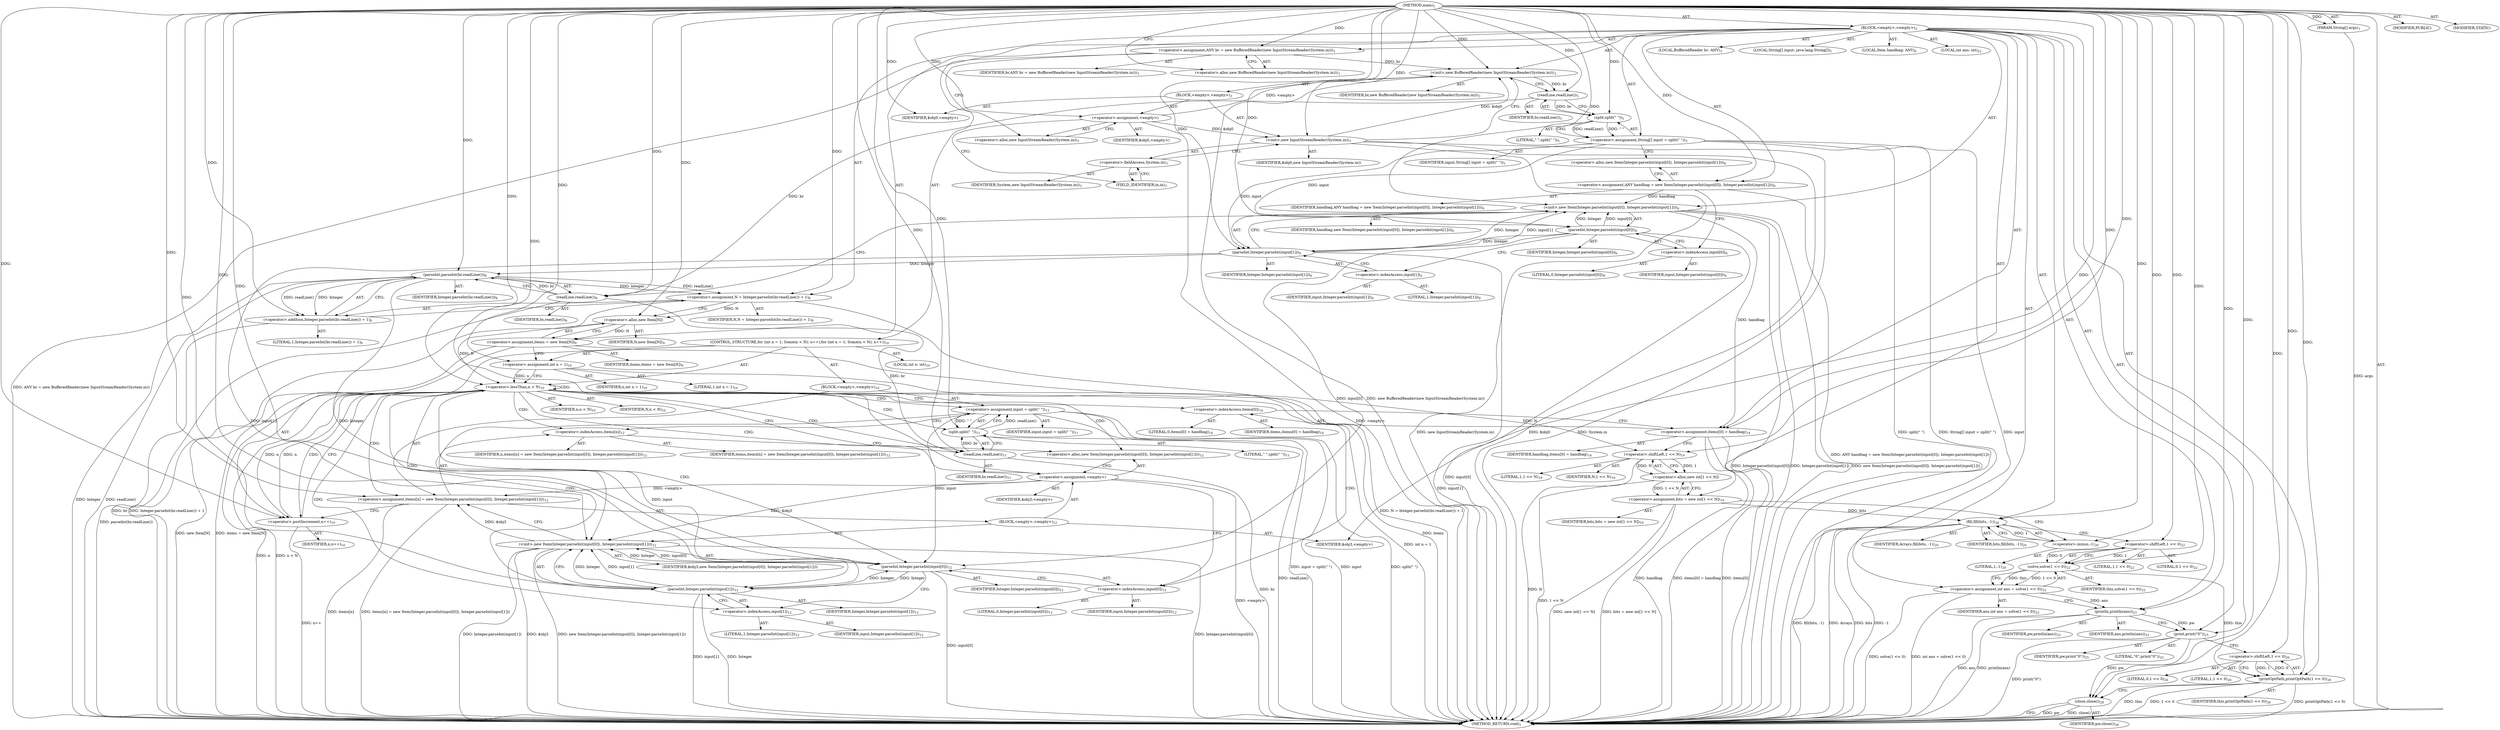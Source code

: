 digraph "main" {  
"21" [label = <(METHOD,main)<SUB>1</SUB>> ]
"22" [label = <(PARAM,String[] args)<SUB>1</SUB>> ]
"23" [label = <(BLOCK,&lt;empty&gt;,&lt;empty&gt;)<SUB>2</SUB>> ]
"4" [label = <(LOCAL,BufferedReader br: ANY)<SUB>3</SUB>> ]
"24" [label = <(&lt;operator&gt;.assignment,ANY br = new BufferedReader(new InputStreamReader(System.in)))<SUB>3</SUB>> ]
"25" [label = <(IDENTIFIER,br,ANY br = new BufferedReader(new InputStreamReader(System.in)))<SUB>3</SUB>> ]
"26" [label = <(&lt;operator&gt;.alloc,new BufferedReader(new InputStreamReader(System.in)))<SUB>3</SUB>> ]
"27" [label = <(&lt;init&gt;,new BufferedReader(new InputStreamReader(System.in)))<SUB>3</SUB>> ]
"3" [label = <(IDENTIFIER,br,new BufferedReader(new InputStreamReader(System.in)))<SUB>3</SUB>> ]
"28" [label = <(BLOCK,&lt;empty&gt;,&lt;empty&gt;)<SUB>3</SUB>> ]
"29" [label = <(&lt;operator&gt;.assignment,&lt;empty&gt;)> ]
"30" [label = <(IDENTIFIER,$obj0,&lt;empty&gt;)> ]
"31" [label = <(&lt;operator&gt;.alloc,new InputStreamReader(System.in))<SUB>3</SUB>> ]
"32" [label = <(&lt;init&gt;,new InputStreamReader(System.in))<SUB>3</SUB>> ]
"33" [label = <(IDENTIFIER,$obj0,new InputStreamReader(System.in))> ]
"34" [label = <(&lt;operator&gt;.fieldAccess,System.in)<SUB>3</SUB>> ]
"35" [label = <(IDENTIFIER,System,new InputStreamReader(System.in))<SUB>3</SUB>> ]
"36" [label = <(FIELD_IDENTIFIER,in,in)<SUB>3</SUB>> ]
"37" [label = <(IDENTIFIER,$obj0,&lt;empty&gt;)> ]
"38" [label = <(LOCAL,String[] input: java.lang.String[])<SUB>5</SUB>> ]
"39" [label = <(&lt;operator&gt;.assignment,String[] input = split(&quot; &quot;))<SUB>5</SUB>> ]
"40" [label = <(IDENTIFIER,input,String[] input = split(&quot; &quot;))<SUB>5</SUB>> ]
"41" [label = <(split,split(&quot; &quot;))<SUB>5</SUB>> ]
"42" [label = <(readLine,readLine())<SUB>5</SUB>> ]
"43" [label = <(IDENTIFIER,br,readLine())<SUB>5</SUB>> ]
"44" [label = <(LITERAL,&quot; &quot;,split(&quot; &quot;))<SUB>5</SUB>> ]
"6" [label = <(LOCAL,Item handbag: ANY)<SUB>6</SUB>> ]
"45" [label = <(&lt;operator&gt;.assignment,ANY handbag = new Item(Integer.parseInt(input[0]), Integer.parseInt(input[1])))<SUB>6</SUB>> ]
"46" [label = <(IDENTIFIER,handbag,ANY handbag = new Item(Integer.parseInt(input[0]), Integer.parseInt(input[1])))<SUB>6</SUB>> ]
"47" [label = <(&lt;operator&gt;.alloc,new Item(Integer.parseInt(input[0]), Integer.parseInt(input[1])))<SUB>6</SUB>> ]
"48" [label = <(&lt;init&gt;,new Item(Integer.parseInt(input[0]), Integer.parseInt(input[1])))<SUB>6</SUB>> ]
"5" [label = <(IDENTIFIER,handbag,new Item(Integer.parseInt(input[0]), Integer.parseInt(input[1])))<SUB>6</SUB>> ]
"49" [label = <(parseInt,Integer.parseInt(input[0]))<SUB>6</SUB>> ]
"50" [label = <(IDENTIFIER,Integer,Integer.parseInt(input[0]))<SUB>6</SUB>> ]
"51" [label = <(&lt;operator&gt;.indexAccess,input[0])<SUB>6</SUB>> ]
"52" [label = <(IDENTIFIER,input,Integer.parseInt(input[0]))<SUB>6</SUB>> ]
"53" [label = <(LITERAL,0,Integer.parseInt(input[0]))<SUB>6</SUB>> ]
"54" [label = <(parseInt,Integer.parseInt(input[1]))<SUB>6</SUB>> ]
"55" [label = <(IDENTIFIER,Integer,Integer.parseInt(input[1]))<SUB>6</SUB>> ]
"56" [label = <(&lt;operator&gt;.indexAccess,input[1])<SUB>6</SUB>> ]
"57" [label = <(IDENTIFIER,input,Integer.parseInt(input[1]))<SUB>6</SUB>> ]
"58" [label = <(LITERAL,1,Integer.parseInt(input[1]))<SUB>6</SUB>> ]
"59" [label = <(&lt;operator&gt;.assignment,N = Integer.parseInt(br.readLine()) + 1)<SUB>8</SUB>> ]
"60" [label = <(IDENTIFIER,N,N = Integer.parseInt(br.readLine()) + 1)<SUB>8</SUB>> ]
"61" [label = <(&lt;operator&gt;.addition,Integer.parseInt(br.readLine()) + 1)<SUB>8</SUB>> ]
"62" [label = <(parseInt,parseInt(br.readLine()))<SUB>8</SUB>> ]
"63" [label = <(IDENTIFIER,Integer,parseInt(br.readLine()))<SUB>8</SUB>> ]
"64" [label = <(readLine,readLine())<SUB>8</SUB>> ]
"65" [label = <(IDENTIFIER,br,readLine())<SUB>8</SUB>> ]
"66" [label = <(LITERAL,1,Integer.parseInt(br.readLine()) + 1)<SUB>8</SUB>> ]
"67" [label = <(&lt;operator&gt;.assignment,items = new Item[N])<SUB>9</SUB>> ]
"68" [label = <(IDENTIFIER,items,items = new Item[N])<SUB>9</SUB>> ]
"69" [label = <(&lt;operator&gt;.alloc,new Item[N])> ]
"70" [label = <(IDENTIFIER,N,new Item[N])<SUB>9</SUB>> ]
"71" [label = <(CONTROL_STRUCTURE,for (int n = 1; Some(n &lt; N); n++),for (int n = 1; Some(n &lt; N); n++))<SUB>10</SUB>> ]
"72" [label = <(LOCAL,int n: int)<SUB>10</SUB>> ]
"73" [label = <(&lt;operator&gt;.assignment,int n = 1)<SUB>10</SUB>> ]
"74" [label = <(IDENTIFIER,n,int n = 1)<SUB>10</SUB>> ]
"75" [label = <(LITERAL,1,int n = 1)<SUB>10</SUB>> ]
"76" [label = <(&lt;operator&gt;.lessThan,n &lt; N)<SUB>10</SUB>> ]
"77" [label = <(IDENTIFIER,n,n &lt; N)<SUB>10</SUB>> ]
"78" [label = <(IDENTIFIER,N,n &lt; N)<SUB>10</SUB>> ]
"79" [label = <(&lt;operator&gt;.postIncrement,n++)<SUB>10</SUB>> ]
"80" [label = <(IDENTIFIER,n,n++)<SUB>10</SUB>> ]
"81" [label = <(BLOCK,&lt;empty&gt;,&lt;empty&gt;)<SUB>10</SUB>> ]
"82" [label = <(&lt;operator&gt;.assignment,input = split(&quot; &quot;))<SUB>11</SUB>> ]
"83" [label = <(IDENTIFIER,input,input = split(&quot; &quot;))<SUB>11</SUB>> ]
"84" [label = <(split,split(&quot; &quot;))<SUB>11</SUB>> ]
"85" [label = <(readLine,readLine())<SUB>11</SUB>> ]
"86" [label = <(IDENTIFIER,br,readLine())<SUB>11</SUB>> ]
"87" [label = <(LITERAL,&quot; &quot;,split(&quot; &quot;))<SUB>11</SUB>> ]
"88" [label = <(&lt;operator&gt;.assignment,items[n] = new Item(Integer.parseInt(input[0]), Integer.parseInt(input[1])))<SUB>12</SUB>> ]
"89" [label = <(&lt;operator&gt;.indexAccess,items[n])<SUB>12</SUB>> ]
"90" [label = <(IDENTIFIER,items,items[n] = new Item(Integer.parseInt(input[0]), Integer.parseInt(input[1])))<SUB>12</SUB>> ]
"91" [label = <(IDENTIFIER,n,items[n] = new Item(Integer.parseInt(input[0]), Integer.parseInt(input[1])))<SUB>12</SUB>> ]
"92" [label = <(BLOCK,&lt;empty&gt;,&lt;empty&gt;)<SUB>12</SUB>> ]
"93" [label = <(&lt;operator&gt;.assignment,&lt;empty&gt;)> ]
"94" [label = <(IDENTIFIER,$obj3,&lt;empty&gt;)> ]
"95" [label = <(&lt;operator&gt;.alloc,new Item(Integer.parseInt(input[0]), Integer.parseInt(input[1])))<SUB>12</SUB>> ]
"96" [label = <(&lt;init&gt;,new Item(Integer.parseInt(input[0]), Integer.parseInt(input[1])))<SUB>12</SUB>> ]
"97" [label = <(IDENTIFIER,$obj3,new Item(Integer.parseInt(input[0]), Integer.parseInt(input[1])))> ]
"98" [label = <(parseInt,Integer.parseInt(input[0]))<SUB>12</SUB>> ]
"99" [label = <(IDENTIFIER,Integer,Integer.parseInt(input[0]))<SUB>12</SUB>> ]
"100" [label = <(&lt;operator&gt;.indexAccess,input[0])<SUB>12</SUB>> ]
"101" [label = <(IDENTIFIER,input,Integer.parseInt(input[0]))<SUB>12</SUB>> ]
"102" [label = <(LITERAL,0,Integer.parseInt(input[0]))<SUB>12</SUB>> ]
"103" [label = <(parseInt,Integer.parseInt(input[1]))<SUB>12</SUB>> ]
"104" [label = <(IDENTIFIER,Integer,Integer.parseInt(input[1]))<SUB>12</SUB>> ]
"105" [label = <(&lt;operator&gt;.indexAccess,input[1])<SUB>12</SUB>> ]
"106" [label = <(IDENTIFIER,input,Integer.parseInt(input[1]))<SUB>12</SUB>> ]
"107" [label = <(LITERAL,1,Integer.parseInt(input[1]))<SUB>12</SUB>> ]
"108" [label = <(IDENTIFIER,$obj3,&lt;empty&gt;)> ]
"109" [label = <(&lt;operator&gt;.assignment,items[0] = handbag)<SUB>14</SUB>> ]
"110" [label = <(&lt;operator&gt;.indexAccess,items[0])<SUB>14</SUB>> ]
"111" [label = <(IDENTIFIER,items,items[0] = handbag)<SUB>14</SUB>> ]
"112" [label = <(LITERAL,0,items[0] = handbag)<SUB>14</SUB>> ]
"113" [label = <(IDENTIFIER,handbag,items[0] = handbag)<SUB>14</SUB>> ]
"114" [label = <(&lt;operator&gt;.assignment,bits = new int[1 &lt;&lt; N])<SUB>19</SUB>> ]
"115" [label = <(IDENTIFIER,bits,bits = new int[1 &lt;&lt; N])<SUB>19</SUB>> ]
"116" [label = <(&lt;operator&gt;.alloc,new int[1 &lt;&lt; N])> ]
"117" [label = <(&lt;operator&gt;.shiftLeft,1 &lt;&lt; N)<SUB>19</SUB>> ]
"118" [label = <(LITERAL,1,1 &lt;&lt; N)<SUB>19</SUB>> ]
"119" [label = <(IDENTIFIER,N,1 &lt;&lt; N)<SUB>19</SUB>> ]
"120" [label = <(fill,fill(bits, -1))<SUB>20</SUB>> ]
"121" [label = <(IDENTIFIER,Arrays,fill(bits, -1))<SUB>20</SUB>> ]
"122" [label = <(IDENTIFIER,bits,fill(bits, -1))<SUB>20</SUB>> ]
"123" [label = <(&lt;operator&gt;.minus,-1)<SUB>20</SUB>> ]
"124" [label = <(LITERAL,1,-1)<SUB>20</SUB>> ]
"125" [label = <(LOCAL,int ans: int)<SUB>22</SUB>> ]
"126" [label = <(&lt;operator&gt;.assignment,int ans = solve(1 &lt;&lt; 0))<SUB>22</SUB>> ]
"127" [label = <(IDENTIFIER,ans,int ans = solve(1 &lt;&lt; 0))<SUB>22</SUB>> ]
"128" [label = <(solve,solve(1 &lt;&lt; 0))<SUB>22</SUB>> ]
"129" [label = <(IDENTIFIER,this,solve(1 &lt;&lt; 0))<SUB>22</SUB>> ]
"130" [label = <(&lt;operator&gt;.shiftLeft,1 &lt;&lt; 0)<SUB>22</SUB>> ]
"131" [label = <(LITERAL,1,1 &lt;&lt; 0)<SUB>22</SUB>> ]
"132" [label = <(LITERAL,0,1 &lt;&lt; 0)<SUB>22</SUB>> ]
"133" [label = <(println,println(ans))<SUB>23</SUB>> ]
"134" [label = <(IDENTIFIER,pw,println(ans))<SUB>23</SUB>> ]
"135" [label = <(IDENTIFIER,ans,println(ans))<SUB>23</SUB>> ]
"136" [label = <(print,print(&quot;0&quot;))<SUB>25</SUB>> ]
"137" [label = <(IDENTIFIER,pw,print(&quot;0&quot;))<SUB>25</SUB>> ]
"138" [label = <(LITERAL,&quot;0&quot;,print(&quot;0&quot;))<SUB>25</SUB>> ]
"139" [label = <(printOptPath,printOptPath(1 &lt;&lt; 0))<SUB>26</SUB>> ]
"140" [label = <(IDENTIFIER,this,printOptPath(1 &lt;&lt; 0))<SUB>26</SUB>> ]
"141" [label = <(&lt;operator&gt;.shiftLeft,1 &lt;&lt; 0)<SUB>26</SUB>> ]
"142" [label = <(LITERAL,1,1 &lt;&lt; 0)<SUB>26</SUB>> ]
"143" [label = <(LITERAL,0,1 &lt;&lt; 0)<SUB>26</SUB>> ]
"144" [label = <(close,close())<SUB>28</SUB>> ]
"145" [label = <(IDENTIFIER,pw,close())<SUB>28</SUB>> ]
"146" [label = <(MODIFIER,PUBLIC)> ]
"147" [label = <(MODIFIER,STATIC)> ]
"148" [label = <(METHOD_RETURN,void)<SUB>1</SUB>> ]
  "21" -> "22"  [ label = "AST: "] 
  "21" -> "23"  [ label = "AST: "] 
  "21" -> "146"  [ label = "AST: "] 
  "21" -> "147"  [ label = "AST: "] 
  "21" -> "148"  [ label = "AST: "] 
  "23" -> "4"  [ label = "AST: "] 
  "23" -> "24"  [ label = "AST: "] 
  "23" -> "27"  [ label = "AST: "] 
  "23" -> "38"  [ label = "AST: "] 
  "23" -> "39"  [ label = "AST: "] 
  "23" -> "6"  [ label = "AST: "] 
  "23" -> "45"  [ label = "AST: "] 
  "23" -> "48"  [ label = "AST: "] 
  "23" -> "59"  [ label = "AST: "] 
  "23" -> "67"  [ label = "AST: "] 
  "23" -> "71"  [ label = "AST: "] 
  "23" -> "109"  [ label = "AST: "] 
  "23" -> "114"  [ label = "AST: "] 
  "23" -> "120"  [ label = "AST: "] 
  "23" -> "125"  [ label = "AST: "] 
  "23" -> "126"  [ label = "AST: "] 
  "23" -> "133"  [ label = "AST: "] 
  "23" -> "136"  [ label = "AST: "] 
  "23" -> "139"  [ label = "AST: "] 
  "23" -> "144"  [ label = "AST: "] 
  "24" -> "25"  [ label = "AST: "] 
  "24" -> "26"  [ label = "AST: "] 
  "27" -> "3"  [ label = "AST: "] 
  "27" -> "28"  [ label = "AST: "] 
  "28" -> "29"  [ label = "AST: "] 
  "28" -> "32"  [ label = "AST: "] 
  "28" -> "37"  [ label = "AST: "] 
  "29" -> "30"  [ label = "AST: "] 
  "29" -> "31"  [ label = "AST: "] 
  "32" -> "33"  [ label = "AST: "] 
  "32" -> "34"  [ label = "AST: "] 
  "34" -> "35"  [ label = "AST: "] 
  "34" -> "36"  [ label = "AST: "] 
  "39" -> "40"  [ label = "AST: "] 
  "39" -> "41"  [ label = "AST: "] 
  "41" -> "42"  [ label = "AST: "] 
  "41" -> "44"  [ label = "AST: "] 
  "42" -> "43"  [ label = "AST: "] 
  "45" -> "46"  [ label = "AST: "] 
  "45" -> "47"  [ label = "AST: "] 
  "48" -> "5"  [ label = "AST: "] 
  "48" -> "49"  [ label = "AST: "] 
  "48" -> "54"  [ label = "AST: "] 
  "49" -> "50"  [ label = "AST: "] 
  "49" -> "51"  [ label = "AST: "] 
  "51" -> "52"  [ label = "AST: "] 
  "51" -> "53"  [ label = "AST: "] 
  "54" -> "55"  [ label = "AST: "] 
  "54" -> "56"  [ label = "AST: "] 
  "56" -> "57"  [ label = "AST: "] 
  "56" -> "58"  [ label = "AST: "] 
  "59" -> "60"  [ label = "AST: "] 
  "59" -> "61"  [ label = "AST: "] 
  "61" -> "62"  [ label = "AST: "] 
  "61" -> "66"  [ label = "AST: "] 
  "62" -> "63"  [ label = "AST: "] 
  "62" -> "64"  [ label = "AST: "] 
  "64" -> "65"  [ label = "AST: "] 
  "67" -> "68"  [ label = "AST: "] 
  "67" -> "69"  [ label = "AST: "] 
  "69" -> "70"  [ label = "AST: "] 
  "71" -> "72"  [ label = "AST: "] 
  "71" -> "73"  [ label = "AST: "] 
  "71" -> "76"  [ label = "AST: "] 
  "71" -> "79"  [ label = "AST: "] 
  "71" -> "81"  [ label = "AST: "] 
  "73" -> "74"  [ label = "AST: "] 
  "73" -> "75"  [ label = "AST: "] 
  "76" -> "77"  [ label = "AST: "] 
  "76" -> "78"  [ label = "AST: "] 
  "79" -> "80"  [ label = "AST: "] 
  "81" -> "82"  [ label = "AST: "] 
  "81" -> "88"  [ label = "AST: "] 
  "82" -> "83"  [ label = "AST: "] 
  "82" -> "84"  [ label = "AST: "] 
  "84" -> "85"  [ label = "AST: "] 
  "84" -> "87"  [ label = "AST: "] 
  "85" -> "86"  [ label = "AST: "] 
  "88" -> "89"  [ label = "AST: "] 
  "88" -> "92"  [ label = "AST: "] 
  "89" -> "90"  [ label = "AST: "] 
  "89" -> "91"  [ label = "AST: "] 
  "92" -> "93"  [ label = "AST: "] 
  "92" -> "96"  [ label = "AST: "] 
  "92" -> "108"  [ label = "AST: "] 
  "93" -> "94"  [ label = "AST: "] 
  "93" -> "95"  [ label = "AST: "] 
  "96" -> "97"  [ label = "AST: "] 
  "96" -> "98"  [ label = "AST: "] 
  "96" -> "103"  [ label = "AST: "] 
  "98" -> "99"  [ label = "AST: "] 
  "98" -> "100"  [ label = "AST: "] 
  "100" -> "101"  [ label = "AST: "] 
  "100" -> "102"  [ label = "AST: "] 
  "103" -> "104"  [ label = "AST: "] 
  "103" -> "105"  [ label = "AST: "] 
  "105" -> "106"  [ label = "AST: "] 
  "105" -> "107"  [ label = "AST: "] 
  "109" -> "110"  [ label = "AST: "] 
  "109" -> "113"  [ label = "AST: "] 
  "110" -> "111"  [ label = "AST: "] 
  "110" -> "112"  [ label = "AST: "] 
  "114" -> "115"  [ label = "AST: "] 
  "114" -> "116"  [ label = "AST: "] 
  "116" -> "117"  [ label = "AST: "] 
  "117" -> "118"  [ label = "AST: "] 
  "117" -> "119"  [ label = "AST: "] 
  "120" -> "121"  [ label = "AST: "] 
  "120" -> "122"  [ label = "AST: "] 
  "120" -> "123"  [ label = "AST: "] 
  "123" -> "124"  [ label = "AST: "] 
  "126" -> "127"  [ label = "AST: "] 
  "126" -> "128"  [ label = "AST: "] 
  "128" -> "129"  [ label = "AST: "] 
  "128" -> "130"  [ label = "AST: "] 
  "130" -> "131"  [ label = "AST: "] 
  "130" -> "132"  [ label = "AST: "] 
  "133" -> "134"  [ label = "AST: "] 
  "133" -> "135"  [ label = "AST: "] 
  "136" -> "137"  [ label = "AST: "] 
  "136" -> "138"  [ label = "AST: "] 
  "139" -> "140"  [ label = "AST: "] 
  "139" -> "141"  [ label = "AST: "] 
  "141" -> "142"  [ label = "AST: "] 
  "141" -> "143"  [ label = "AST: "] 
  "144" -> "145"  [ label = "AST: "] 
  "24" -> "31"  [ label = "CFG: "] 
  "27" -> "42"  [ label = "CFG: "] 
  "39" -> "47"  [ label = "CFG: "] 
  "45" -> "51"  [ label = "CFG: "] 
  "48" -> "64"  [ label = "CFG: "] 
  "59" -> "69"  [ label = "CFG: "] 
  "67" -> "73"  [ label = "CFG: "] 
  "109" -> "117"  [ label = "CFG: "] 
  "114" -> "123"  [ label = "CFG: "] 
  "120" -> "130"  [ label = "CFG: "] 
  "126" -> "133"  [ label = "CFG: "] 
  "133" -> "136"  [ label = "CFG: "] 
  "136" -> "141"  [ label = "CFG: "] 
  "139" -> "144"  [ label = "CFG: "] 
  "144" -> "148"  [ label = "CFG: "] 
  "26" -> "24"  [ label = "CFG: "] 
  "41" -> "39"  [ label = "CFG: "] 
  "47" -> "45"  [ label = "CFG: "] 
  "49" -> "56"  [ label = "CFG: "] 
  "54" -> "48"  [ label = "CFG: "] 
  "61" -> "59"  [ label = "CFG: "] 
  "69" -> "67"  [ label = "CFG: "] 
  "73" -> "76"  [ label = "CFG: "] 
  "76" -> "85"  [ label = "CFG: "] 
  "76" -> "110"  [ label = "CFG: "] 
  "79" -> "76"  [ label = "CFG: "] 
  "110" -> "109"  [ label = "CFG: "] 
  "116" -> "114"  [ label = "CFG: "] 
  "123" -> "120"  [ label = "CFG: "] 
  "128" -> "126"  [ label = "CFG: "] 
  "141" -> "139"  [ label = "CFG: "] 
  "29" -> "36"  [ label = "CFG: "] 
  "32" -> "27"  [ label = "CFG: "] 
  "42" -> "41"  [ label = "CFG: "] 
  "51" -> "49"  [ label = "CFG: "] 
  "56" -> "54"  [ label = "CFG: "] 
  "62" -> "61"  [ label = "CFG: "] 
  "82" -> "89"  [ label = "CFG: "] 
  "88" -> "79"  [ label = "CFG: "] 
  "117" -> "116"  [ label = "CFG: "] 
  "130" -> "128"  [ label = "CFG: "] 
  "31" -> "29"  [ label = "CFG: "] 
  "34" -> "32"  [ label = "CFG: "] 
  "64" -> "62"  [ label = "CFG: "] 
  "84" -> "82"  [ label = "CFG: "] 
  "89" -> "95"  [ label = "CFG: "] 
  "36" -> "34"  [ label = "CFG: "] 
  "85" -> "84"  [ label = "CFG: "] 
  "93" -> "100"  [ label = "CFG: "] 
  "96" -> "88"  [ label = "CFG: "] 
  "95" -> "93"  [ label = "CFG: "] 
  "98" -> "105"  [ label = "CFG: "] 
  "103" -> "96"  [ label = "CFG: "] 
  "100" -> "98"  [ label = "CFG: "] 
  "105" -> "103"  [ label = "CFG: "] 
  "21" -> "26"  [ label = "CFG: "] 
  "22" -> "148"  [ label = "DDG: args"] 
  "24" -> "148"  [ label = "DDG: ANY br = new BufferedReader(new InputStreamReader(System.in))"] 
  "29" -> "148"  [ label = "DDG: &lt;empty&gt;"] 
  "32" -> "148"  [ label = "DDG: $obj0"] 
  "32" -> "148"  [ label = "DDG: System.in"] 
  "32" -> "148"  [ label = "DDG: new InputStreamReader(System.in)"] 
  "27" -> "148"  [ label = "DDG: new BufferedReader(new InputStreamReader(System.in))"] 
  "39" -> "148"  [ label = "DDG: input"] 
  "39" -> "148"  [ label = "DDG: split(&quot; &quot;)"] 
  "39" -> "148"  [ label = "DDG: String[] input = split(&quot; &quot;)"] 
  "45" -> "148"  [ label = "DDG: ANY handbag = new Item(Integer.parseInt(input[0]), Integer.parseInt(input[1]))"] 
  "49" -> "148"  [ label = "DDG: input[0]"] 
  "48" -> "148"  [ label = "DDG: Integer.parseInt(input[0])"] 
  "54" -> "148"  [ label = "DDG: input[1]"] 
  "48" -> "148"  [ label = "DDG: Integer.parseInt(input[1])"] 
  "48" -> "148"  [ label = "DDG: new Item(Integer.parseInt(input[0]), Integer.parseInt(input[1]))"] 
  "62" -> "148"  [ label = "DDG: Integer"] 
  "64" -> "148"  [ label = "DDG: br"] 
  "62" -> "148"  [ label = "DDG: readLine()"] 
  "61" -> "148"  [ label = "DDG: parseInt(br.readLine())"] 
  "59" -> "148"  [ label = "DDG: Integer.parseInt(br.readLine()) + 1"] 
  "59" -> "148"  [ label = "DDG: N = Integer.parseInt(br.readLine()) + 1"] 
  "67" -> "148"  [ label = "DDG: items"] 
  "67" -> "148"  [ label = "DDG: new Item[N]"] 
  "67" -> "148"  [ label = "DDG: items = new Item[N]"] 
  "73" -> "148"  [ label = "DDG: int n = 1"] 
  "76" -> "148"  [ label = "DDG: n"] 
  "76" -> "148"  [ label = "DDG: n &lt; N"] 
  "109" -> "148"  [ label = "DDG: items[0]"] 
  "109" -> "148"  [ label = "DDG: handbag"] 
  "109" -> "148"  [ label = "DDG: items[0] = handbag"] 
  "117" -> "148"  [ label = "DDG: N"] 
  "116" -> "148"  [ label = "DDG: 1 &lt;&lt; N"] 
  "114" -> "148"  [ label = "DDG: new int[1 &lt;&lt; N]"] 
  "114" -> "148"  [ label = "DDG: bits = new int[1 &lt;&lt; N]"] 
  "120" -> "148"  [ label = "DDG: bits"] 
  "120" -> "148"  [ label = "DDG: -1"] 
  "120" -> "148"  [ label = "DDG: fill(bits, -1)"] 
  "126" -> "148"  [ label = "DDG: solve(1 &lt;&lt; 0)"] 
  "126" -> "148"  [ label = "DDG: int ans = solve(1 &lt;&lt; 0)"] 
  "133" -> "148"  [ label = "DDG: ans"] 
  "133" -> "148"  [ label = "DDG: println(ans)"] 
  "136" -> "148"  [ label = "DDG: print(&quot;0&quot;)"] 
  "139" -> "148"  [ label = "DDG: this"] 
  "139" -> "148"  [ label = "DDG: 1 &lt;&lt; 0"] 
  "139" -> "148"  [ label = "DDG: printOptPath(1 &lt;&lt; 0)"] 
  "144" -> "148"  [ label = "DDG: pw"] 
  "144" -> "148"  [ label = "DDG: close()"] 
  "82" -> "148"  [ label = "DDG: input"] 
  "85" -> "148"  [ label = "DDG: br"] 
  "84" -> "148"  [ label = "DDG: readLine()"] 
  "82" -> "148"  [ label = "DDG: split(&quot; &quot;)"] 
  "82" -> "148"  [ label = "DDG: input = split(&quot; &quot;)"] 
  "88" -> "148"  [ label = "DDG: items[n]"] 
  "93" -> "148"  [ label = "DDG: &lt;empty&gt;"] 
  "96" -> "148"  [ label = "DDG: $obj3"] 
  "98" -> "148"  [ label = "DDG: input[0]"] 
  "96" -> "148"  [ label = "DDG: Integer.parseInt(input[0])"] 
  "103" -> "148"  [ label = "DDG: Integer"] 
  "103" -> "148"  [ label = "DDG: input[1]"] 
  "96" -> "148"  [ label = "DDG: Integer.parseInt(input[1])"] 
  "96" -> "148"  [ label = "DDG: new Item(Integer.parseInt(input[0]), Integer.parseInt(input[1]))"] 
  "88" -> "148"  [ label = "DDG: items[n] = new Item(Integer.parseInt(input[0]), Integer.parseInt(input[1]))"] 
  "79" -> "148"  [ label = "DDG: n++"] 
  "120" -> "148"  [ label = "DDG: Arrays"] 
  "21" -> "22"  [ label = "DDG: "] 
  "21" -> "24"  [ label = "DDG: "] 
  "41" -> "39"  [ label = "DDG: readLine()"] 
  "41" -> "39"  [ label = "DDG: &quot; &quot;"] 
  "21" -> "45"  [ label = "DDG: "] 
  "62" -> "59"  [ label = "DDG: Integer"] 
  "62" -> "59"  [ label = "DDG: readLine()"] 
  "21" -> "59"  [ label = "DDG: "] 
  "69" -> "67"  [ label = "DDG: N"] 
  "48" -> "109"  [ label = "DDG: handbag"] 
  "21" -> "109"  [ label = "DDG: "] 
  "116" -> "114"  [ label = "DDG: 1 &lt;&lt; N"] 
  "128" -> "126"  [ label = "DDG: this"] 
  "128" -> "126"  [ label = "DDG: 1 &lt;&lt; 0"] 
  "24" -> "27"  [ label = "DDG: br"] 
  "21" -> "27"  [ label = "DDG: "] 
  "29" -> "27"  [ label = "DDG: &lt;empty&gt;"] 
  "32" -> "27"  [ label = "DDG: $obj0"] 
  "45" -> "48"  [ label = "DDG: handbag"] 
  "21" -> "48"  [ label = "DDG: "] 
  "49" -> "48"  [ label = "DDG: Integer"] 
  "49" -> "48"  [ label = "DDG: input[0]"] 
  "54" -> "48"  [ label = "DDG: Integer"] 
  "54" -> "48"  [ label = "DDG: input[1]"] 
  "21" -> "73"  [ label = "DDG: "] 
  "21" -> "120"  [ label = "DDG: "] 
  "114" -> "120"  [ label = "DDG: bits"] 
  "123" -> "120"  [ label = "DDG: 1"] 
  "21" -> "133"  [ label = "DDG: "] 
  "126" -> "133"  [ label = "DDG: ans"] 
  "133" -> "136"  [ label = "DDG: pw"] 
  "21" -> "136"  [ label = "DDG: "] 
  "128" -> "139"  [ label = "DDG: this"] 
  "21" -> "139"  [ label = "DDG: "] 
  "141" -> "139"  [ label = "DDG: 1"] 
  "141" -> "139"  [ label = "DDG: 0"] 
  "136" -> "144"  [ label = "DDG: pw"] 
  "21" -> "144"  [ label = "DDG: "] 
  "21" -> "29"  [ label = "DDG: "] 
  "21" -> "37"  [ label = "DDG: "] 
  "42" -> "41"  [ label = "DDG: br"] 
  "21" -> "41"  [ label = "DDG: "] 
  "21" -> "49"  [ label = "DDG: "] 
  "39" -> "49"  [ label = "DDG: input"] 
  "49" -> "54"  [ label = "DDG: Integer"] 
  "21" -> "54"  [ label = "DDG: "] 
  "39" -> "54"  [ label = "DDG: input"] 
  "62" -> "61"  [ label = "DDG: Integer"] 
  "62" -> "61"  [ label = "DDG: readLine()"] 
  "21" -> "61"  [ label = "DDG: "] 
  "59" -> "69"  [ label = "DDG: N"] 
  "21" -> "69"  [ label = "DDG: "] 
  "73" -> "76"  [ label = "DDG: n"] 
  "79" -> "76"  [ label = "DDG: n"] 
  "21" -> "76"  [ label = "DDG: "] 
  "69" -> "76"  [ label = "DDG: N"] 
  "76" -> "79"  [ label = "DDG: n"] 
  "21" -> "79"  [ label = "DDG: "] 
  "84" -> "82"  [ label = "DDG: readLine()"] 
  "84" -> "82"  [ label = "DDG: &quot; &quot;"] 
  "93" -> "88"  [ label = "DDG: &lt;empty&gt;"] 
  "96" -> "88"  [ label = "DDG: $obj3"] 
  "21" -> "88"  [ label = "DDG: "] 
  "117" -> "116"  [ label = "DDG: 1"] 
  "117" -> "116"  [ label = "DDG: N"] 
  "21" -> "123"  [ label = "DDG: "] 
  "21" -> "128"  [ label = "DDG: "] 
  "130" -> "128"  [ label = "DDG: 1"] 
  "130" -> "128"  [ label = "DDG: 0"] 
  "21" -> "141"  [ label = "DDG: "] 
  "29" -> "32"  [ label = "DDG: $obj0"] 
  "21" -> "32"  [ label = "DDG: "] 
  "27" -> "42"  [ label = "DDG: br"] 
  "21" -> "42"  [ label = "DDG: "] 
  "54" -> "62"  [ label = "DDG: Integer"] 
  "21" -> "62"  [ label = "DDG: "] 
  "64" -> "62"  [ label = "DDG: br"] 
  "21" -> "117"  [ label = "DDG: "] 
  "76" -> "117"  [ label = "DDG: N"] 
  "21" -> "130"  [ label = "DDG: "] 
  "42" -> "64"  [ label = "DDG: br"] 
  "21" -> "64"  [ label = "DDG: "] 
  "85" -> "84"  [ label = "DDG: br"] 
  "21" -> "84"  [ label = "DDG: "] 
  "21" -> "93"  [ label = "DDG: "] 
  "21" -> "108"  [ label = "DDG: "] 
  "64" -> "85"  [ label = "DDG: br"] 
  "21" -> "85"  [ label = "DDG: "] 
  "93" -> "96"  [ label = "DDG: $obj3"] 
  "21" -> "96"  [ label = "DDG: "] 
  "98" -> "96"  [ label = "DDG: Integer"] 
  "98" -> "96"  [ label = "DDG: input[0]"] 
  "103" -> "96"  [ label = "DDG: Integer"] 
  "103" -> "96"  [ label = "DDG: input[1]"] 
  "62" -> "98"  [ label = "DDG: Integer"] 
  "103" -> "98"  [ label = "DDG: Integer"] 
  "21" -> "98"  [ label = "DDG: "] 
  "49" -> "98"  [ label = "DDG: input[0]"] 
  "82" -> "98"  [ label = "DDG: input"] 
  "98" -> "103"  [ label = "DDG: Integer"] 
  "21" -> "103"  [ label = "DDG: "] 
  "54" -> "103"  [ label = "DDG: input[1]"] 
  "82" -> "103"  [ label = "DDG: input"] 
  "76" -> "96"  [ label = "CDG: "] 
  "76" -> "89"  [ label = "CDG: "] 
  "76" -> "98"  [ label = "CDG: "] 
  "76" -> "105"  [ label = "CDG: "] 
  "76" -> "100"  [ label = "CDG: "] 
  "76" -> "84"  [ label = "CDG: "] 
  "76" -> "85"  [ label = "CDG: "] 
  "76" -> "103"  [ label = "CDG: "] 
  "76" -> "88"  [ label = "CDG: "] 
  "76" -> "95"  [ label = "CDG: "] 
  "76" -> "76"  [ label = "CDG: "] 
  "76" -> "82"  [ label = "CDG: "] 
  "76" -> "93"  [ label = "CDG: "] 
  "76" -> "79"  [ label = "CDG: "] 
}
